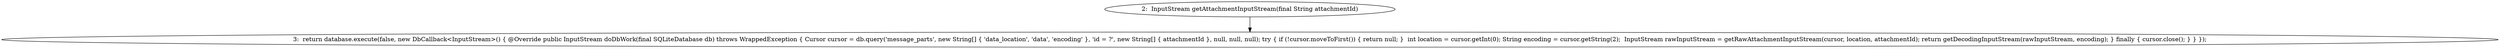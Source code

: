 digraph CFG {
  // graph-vertices
  v1  [label="2:  InputStream getAttachmentInputStream(final String attachmentId)"];
  v2  [label="3:  return database.execute(false, new DbCallback<InputStream>() { @Override public InputStream doDbWork(final SQLiteDatabase db) throws WrappedException { Cursor cursor = db.query('message_parts', new String[] { 'data_location', 'data', 'encoding' }, 'id = ?', new String[] { attachmentId }, null, null, null); try { if (!cursor.moveToFirst()) { return null; }  int location = cursor.getInt(0); String encoding = cursor.getString(2);  InputStream rawInputStream = getRawAttachmentInputStream(cursor, location, attachmentId); return getDecodingInputStream(rawInputStream, encoding); } finally { cursor.close(); } } });"];
  // graph-edges
  v1 -> v2;
  // end-of-graph
}
